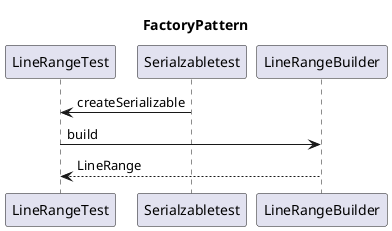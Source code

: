 @startuml
title FactoryPattern

LineRangeTest <- Serialzabletest : createSerializable
LineRangeTest -> LineRangeBuilder : build
LineRangeBuilder --> LineRangeTest : LineRange


@enduml